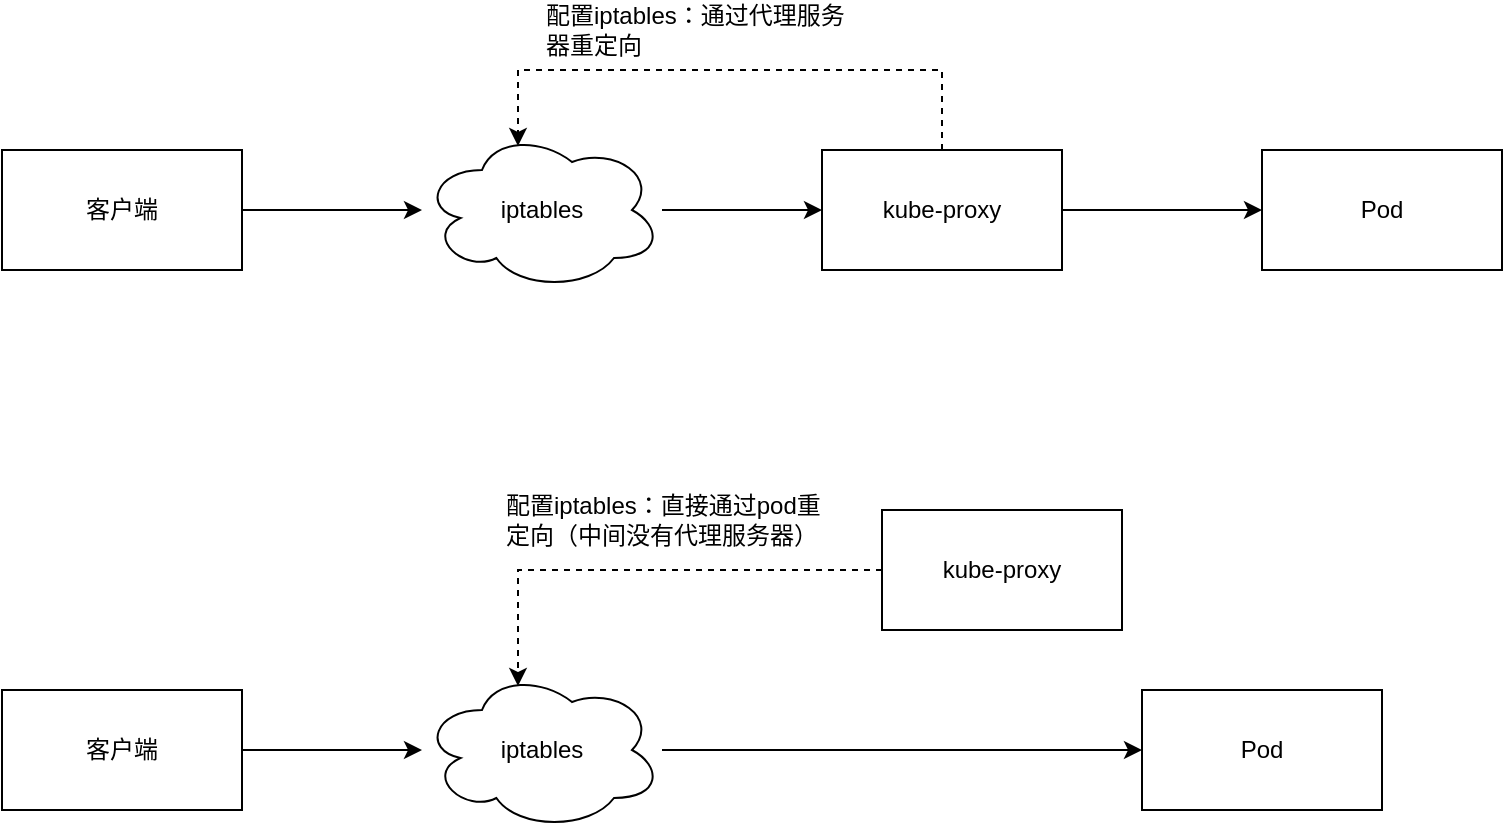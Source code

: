 <mxfile version="12.6.5" type="device"><diagram id="EGCCfU23X5Q9k3LGFcNx" name="Page-1"><mxGraphModel dx="907" dy="592" grid="1" gridSize="10" guides="1" tooltips="1" connect="1" arrows="1" fold="1" page="1" pageScale="1" pageWidth="2339" pageHeight="3300" math="0" shadow="0"><root><mxCell id="0"/><mxCell id="1" parent="0"/><mxCell id="9sTMCe_W4eRt0CZ7-vlQ-1" value="客户端" style="rounded=0;whiteSpace=wrap;html=1;" vertex="1" parent="1"><mxGeometry x="20" y="280" width="120" height="60" as="geometry"/></mxCell><mxCell id="9sTMCe_W4eRt0CZ7-vlQ-7" style="edgeStyle=orthogonalEdgeStyle;rounded=0;orthogonalLoop=1;jettySize=auto;html=1;" edge="1" parent="1" source="9sTMCe_W4eRt0CZ7-vlQ-2" target="9sTMCe_W4eRt0CZ7-vlQ-4"><mxGeometry relative="1" as="geometry"/></mxCell><mxCell id="9sTMCe_W4eRt0CZ7-vlQ-8" style="edgeStyle=orthogonalEdgeStyle;rounded=0;orthogonalLoop=1;jettySize=auto;html=1;startArrow=classic;startFill=1;endArrow=none;endFill=0;" edge="1" parent="1" source="9sTMCe_W4eRt0CZ7-vlQ-2" target="9sTMCe_W4eRt0CZ7-vlQ-1"><mxGeometry relative="1" as="geometry"/></mxCell><mxCell id="9sTMCe_W4eRt0CZ7-vlQ-2" value="iptables" style="ellipse;shape=cloud;whiteSpace=wrap;html=1;" vertex="1" parent="1"><mxGeometry x="230" y="270" width="120" height="80" as="geometry"/></mxCell><mxCell id="9sTMCe_W4eRt0CZ7-vlQ-3" value="Pod" style="rounded=0;whiteSpace=wrap;html=1;" vertex="1" parent="1"><mxGeometry x="650" y="280" width="120" height="60" as="geometry"/></mxCell><mxCell id="9sTMCe_W4eRt0CZ7-vlQ-9" style="edgeStyle=orthogonalEdgeStyle;rounded=0;orthogonalLoop=1;jettySize=auto;html=1;entryX=0;entryY=0.5;entryDx=0;entryDy=0;startArrow=none;startFill=0;endArrow=classic;endFill=1;" edge="1" parent="1" source="9sTMCe_W4eRt0CZ7-vlQ-4" target="9sTMCe_W4eRt0CZ7-vlQ-3"><mxGeometry relative="1" as="geometry"/></mxCell><mxCell id="9sTMCe_W4eRt0CZ7-vlQ-10" style="edgeStyle=orthogonalEdgeStyle;rounded=0;orthogonalLoop=1;jettySize=auto;html=1;entryX=0.4;entryY=0.1;entryDx=0;entryDy=0;entryPerimeter=0;startArrow=none;startFill=0;endArrow=classic;endFill=1;dashed=1;" edge="1" parent="1" source="9sTMCe_W4eRt0CZ7-vlQ-4" target="9sTMCe_W4eRt0CZ7-vlQ-2"><mxGeometry relative="1" as="geometry"><Array as="points"><mxPoint x="490" y="240"/><mxPoint x="278" y="240"/></Array></mxGeometry></mxCell><mxCell id="9sTMCe_W4eRt0CZ7-vlQ-4" value="kube-proxy" style="rounded=0;whiteSpace=wrap;html=1;" vertex="1" parent="1"><mxGeometry x="430" y="280" width="120" height="60" as="geometry"/></mxCell><mxCell id="9sTMCe_W4eRt0CZ7-vlQ-11" value="配置iptables：通过代理服务器重定向" style="text;html=1;strokeColor=none;fillColor=none;align=left;verticalAlign=middle;whiteSpace=wrap;rounded=0;" vertex="1" parent="1"><mxGeometry x="290" y="210" width="160" height="20" as="geometry"/></mxCell><mxCell id="9sTMCe_W4eRt0CZ7-vlQ-12" value="客户端" style="rounded=0;whiteSpace=wrap;html=1;" vertex="1" parent="1"><mxGeometry x="20" y="550" width="120" height="60" as="geometry"/></mxCell><mxCell id="9sTMCe_W4eRt0CZ7-vlQ-13" style="edgeStyle=orthogonalEdgeStyle;rounded=0;orthogonalLoop=1;jettySize=auto;html=1;entryX=0;entryY=0.5;entryDx=0;entryDy=0;" edge="1" parent="1" source="9sTMCe_W4eRt0CZ7-vlQ-15" target="9sTMCe_W4eRt0CZ7-vlQ-16"><mxGeometry relative="1" as="geometry"><mxPoint x="430" y="580" as="targetPoint"/></mxGeometry></mxCell><mxCell id="9sTMCe_W4eRt0CZ7-vlQ-14" style="edgeStyle=orthogonalEdgeStyle;rounded=0;orthogonalLoop=1;jettySize=auto;html=1;startArrow=classic;startFill=1;endArrow=none;endFill=0;" edge="1" parent="1" source="9sTMCe_W4eRt0CZ7-vlQ-15" target="9sTMCe_W4eRt0CZ7-vlQ-12"><mxGeometry relative="1" as="geometry"/></mxCell><mxCell id="9sTMCe_W4eRt0CZ7-vlQ-15" value="iptables" style="ellipse;shape=cloud;whiteSpace=wrap;html=1;" vertex="1" parent="1"><mxGeometry x="230" y="540" width="120" height="80" as="geometry"/></mxCell><mxCell id="9sTMCe_W4eRt0CZ7-vlQ-16" value="Pod" style="rounded=0;whiteSpace=wrap;html=1;" vertex="1" parent="1"><mxGeometry x="590" y="550" width="120" height="60" as="geometry"/></mxCell><mxCell id="9sTMCe_W4eRt0CZ7-vlQ-22" style="edgeStyle=orthogonalEdgeStyle;rounded=0;orthogonalLoop=1;jettySize=auto;html=1;entryX=0.4;entryY=0.1;entryDx=0;entryDy=0;entryPerimeter=0;dashed=1;startArrow=none;startFill=0;endArrow=classic;endFill=1;" edge="1" parent="1" source="9sTMCe_W4eRt0CZ7-vlQ-21" target="9sTMCe_W4eRt0CZ7-vlQ-15"><mxGeometry relative="1" as="geometry"/></mxCell><mxCell id="9sTMCe_W4eRt0CZ7-vlQ-21" value="kube-proxy" style="rounded=0;whiteSpace=wrap;html=1;" vertex="1" parent="1"><mxGeometry x="460" y="460" width="120" height="60" as="geometry"/></mxCell><mxCell id="9sTMCe_W4eRt0CZ7-vlQ-23" value="配置iptables：直接通过pod重定向（中间没有代理服务器）" style="text;html=1;strokeColor=none;fillColor=none;align=left;verticalAlign=middle;whiteSpace=wrap;rounded=0;" vertex="1" parent="1"><mxGeometry x="270" y="450" width="170" height="30" as="geometry"/></mxCell></root></mxGraphModel></diagram></mxfile>